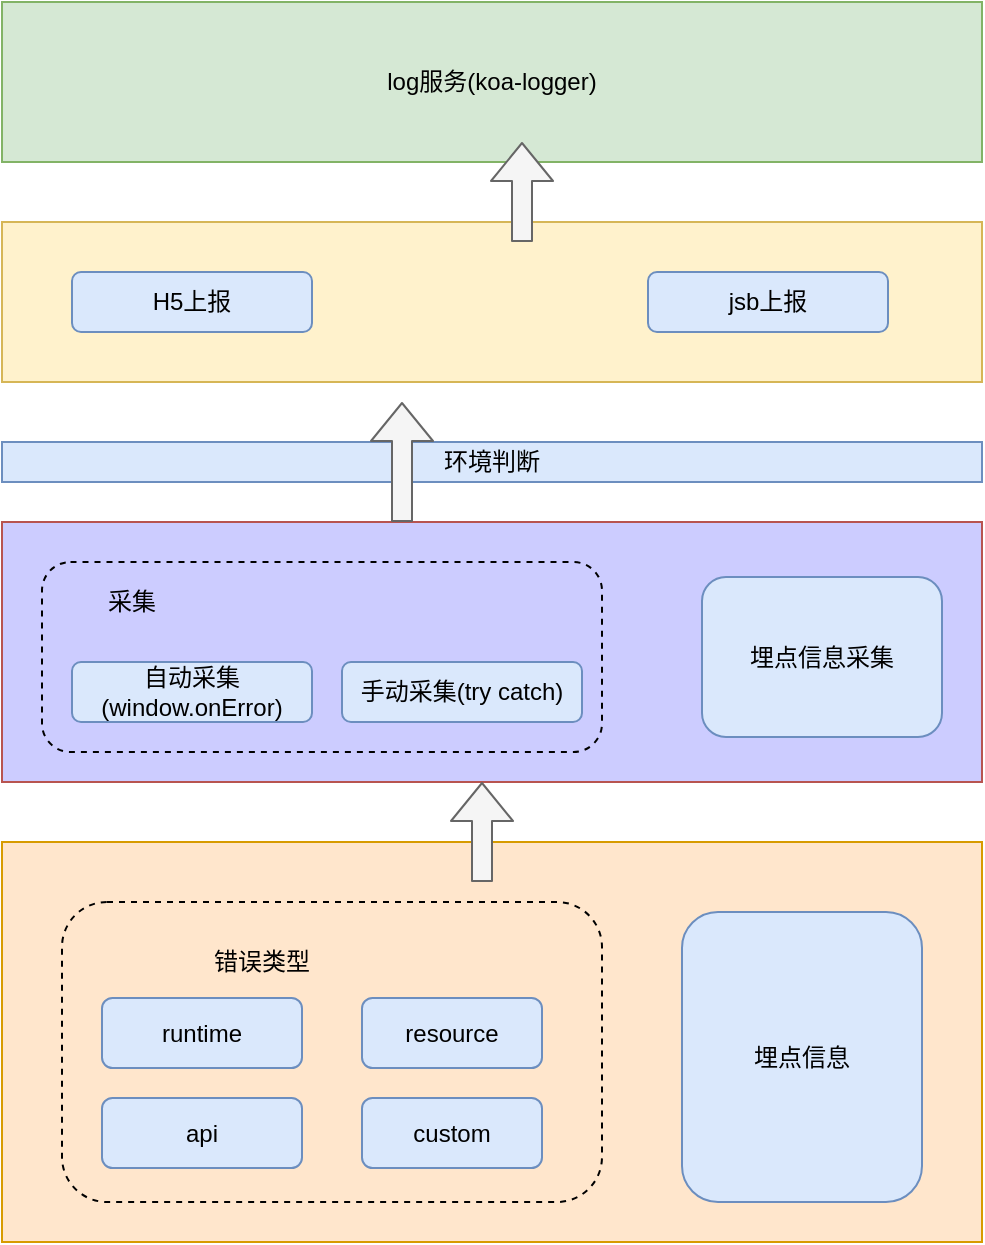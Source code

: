<mxfile version="11.2.8" type="github" pages="1"><diagram id="gLKr2j5-C_c36KCyizan" name="Page-1"><mxGraphModel dx="904" dy="550" grid="1" gridSize="10" guides="1" tooltips="1" connect="1" arrows="1" fold="1" page="1" pageScale="1" pageWidth="827" pageHeight="1169" math="0" shadow="0"><root><mxCell id="0"/><mxCell id="1" parent="0"/><mxCell id="YmMXK57OthQd1EJoS6fH-9" value="" style="rounded=0;whiteSpace=wrap;html=1;fillColor=#CCCCFF;strokeColor=#b85450;" vertex="1" parent="1"><mxGeometry x="90" y="370" width="490" height="130" as="geometry"/></mxCell><mxCell id="YmMXK57OthQd1EJoS6fH-13" value="" style="rounded=1;whiteSpace=wrap;html=1;dashed=1;fillColor=none;" vertex="1" parent="1"><mxGeometry x="110" y="390" width="280" height="95" as="geometry"/></mxCell><mxCell id="YmMXK57OthQd1EJoS6fH-1" value="" style="rounded=0;whiteSpace=wrap;html=1;fillColor=#ffe6cc;strokeColor=#d79b00;" vertex="1" parent="1"><mxGeometry x="90" y="530" width="490" height="200" as="geometry"/></mxCell><mxCell id="YmMXK57OthQd1EJoS6fH-2" value="" style="rounded=1;whiteSpace=wrap;html=1;dashed=1;fillColor=none;" vertex="1" parent="1"><mxGeometry x="120" y="560" width="270" height="150" as="geometry"/></mxCell><mxCell id="YmMXK57OthQd1EJoS6fH-3" value="埋点信息" style="rounded=1;whiteSpace=wrap;html=1;fillColor=#dae8fc;strokeColor=#6c8ebf;" vertex="1" parent="1"><mxGeometry x="430" y="565" width="120" height="145" as="geometry"/></mxCell><mxCell id="YmMXK57OthQd1EJoS6fH-4" value="runtime" style="rounded=1;whiteSpace=wrap;html=1;fillColor=#dae8fc;strokeColor=#6c8ebf;" vertex="1" parent="1"><mxGeometry x="140" y="608" width="100" height="35" as="geometry"/></mxCell><mxCell id="YmMXK57OthQd1EJoS6fH-5" value="resource" style="rounded=1;whiteSpace=wrap;html=1;fillColor=#dae8fc;strokeColor=#6c8ebf;" vertex="1" parent="1"><mxGeometry x="270" y="608" width="90" height="35" as="geometry"/></mxCell><mxCell id="YmMXK57OthQd1EJoS6fH-6" value="api" style="rounded=1;whiteSpace=wrap;html=1;fillColor=#dae8fc;strokeColor=#6c8ebf;" vertex="1" parent="1"><mxGeometry x="140" y="658" width="100" height="35" as="geometry"/></mxCell><mxCell id="YmMXK57OthQd1EJoS6fH-7" value="custom" style="rounded=1;whiteSpace=wrap;html=1;fillColor=#dae8fc;strokeColor=#6c8ebf;" vertex="1" parent="1"><mxGeometry x="270" y="658" width="90" height="35" as="geometry"/></mxCell><mxCell id="YmMXK57OthQd1EJoS6fH-8" value="错误类型" style="text;html=1;strokeColor=none;fillColor=none;align=center;verticalAlign=middle;whiteSpace=wrap;rounded=0;dashed=1;" vertex="1" parent="1"><mxGeometry x="185" y="580" width="70" height="20" as="geometry"/></mxCell><mxCell id="YmMXK57OthQd1EJoS6fH-10" value="采集" style="text;html=1;strokeColor=none;fillColor=none;align=center;verticalAlign=middle;whiteSpace=wrap;rounded=0;dashed=1;" vertex="1" parent="1"><mxGeometry x="135" y="400" width="40" height="20" as="geometry"/></mxCell><mxCell id="YmMXK57OthQd1EJoS6fH-11" value="自动采集(window.onError)" style="rounded=1;whiteSpace=wrap;html=1;fillColor=#dae8fc;strokeColor=#6c8ebf;" vertex="1" parent="1"><mxGeometry x="125" y="440" width="120" height="30" as="geometry"/></mxCell><mxCell id="YmMXK57OthQd1EJoS6fH-12" value="手动采集(try catch)" style="rounded=1;whiteSpace=wrap;html=1;fillColor=#dae8fc;strokeColor=#6c8ebf;" vertex="1" parent="1"><mxGeometry x="260" y="440" width="120" height="30" as="geometry"/></mxCell><mxCell id="YmMXK57OthQd1EJoS6fH-14" value="埋点信息采集" style="rounded=1;whiteSpace=wrap;html=1;fillColor=#dae8fc;strokeColor=#6c8ebf;" vertex="1" parent="1"><mxGeometry x="440" y="397.5" width="120" height="80" as="geometry"/></mxCell><mxCell id="YmMXK57OthQd1EJoS6fH-15" value="环境判断" style="rounded=0;whiteSpace=wrap;html=1;fillColor=#dae8fc;strokeColor=#6c8ebf;" vertex="1" parent="1"><mxGeometry x="90" y="330" width="490" height="20" as="geometry"/></mxCell><mxCell id="YmMXK57OthQd1EJoS6fH-16" value="" style="rounded=0;whiteSpace=wrap;html=1;fillColor=#fff2cc;strokeColor=#d6b656;" vertex="1" parent="1"><mxGeometry x="90" y="220" width="490" height="80" as="geometry"/></mxCell><mxCell id="YmMXK57OthQd1EJoS6fH-17" value="H5上报" style="rounded=1;whiteSpace=wrap;html=1;fillColor=#dae8fc;strokeColor=#6c8ebf;" vertex="1" parent="1"><mxGeometry x="125" y="245" width="120" height="30" as="geometry"/></mxCell><mxCell id="YmMXK57OthQd1EJoS6fH-18" value="jsb上报" style="rounded=1;whiteSpace=wrap;html=1;fillColor=#dae8fc;strokeColor=#6c8ebf;" vertex="1" parent="1"><mxGeometry x="413" y="245" width="120" height="30" as="geometry"/></mxCell><mxCell id="YmMXK57OthQd1EJoS6fH-19" value="log服务(koa-logger)" style="rounded=0;whiteSpace=wrap;html=1;fillColor=#d5e8d4;strokeColor=#82b366;" vertex="1" parent="1"><mxGeometry x="90" y="110" width="490" height="80" as="geometry"/></mxCell><mxCell id="YmMXK57OthQd1EJoS6fH-20" value="" style="shape=flexArrow;endArrow=classic;html=1;fillColor=#f5f5f5;strokeColor=#666666;" edge="1" parent="1"><mxGeometry width="50" height="50" relative="1" as="geometry"><mxPoint x="330" y="550" as="sourcePoint"/><mxPoint x="330" y="500" as="targetPoint"/></mxGeometry></mxCell><mxCell id="YmMXK57OthQd1EJoS6fH-22" value="" style="shape=flexArrow;endArrow=classic;html=1;fillColor=#f5f5f5;strokeColor=#666666;" edge="1" parent="1"><mxGeometry width="50" height="50" relative="1" as="geometry"><mxPoint x="290" y="370" as="sourcePoint"/><mxPoint x="290" y="310" as="targetPoint"/></mxGeometry></mxCell><mxCell id="YmMXK57OthQd1EJoS6fH-23" value="" style="shape=flexArrow;endArrow=classic;html=1;fillColor=#f5f5f5;strokeColor=#666666;" edge="1" parent="1"><mxGeometry width="50" height="50" relative="1" as="geometry"><mxPoint x="350" y="230" as="sourcePoint"/><mxPoint x="350" y="180" as="targetPoint"/></mxGeometry></mxCell></root></mxGraphModel></diagram></mxfile>